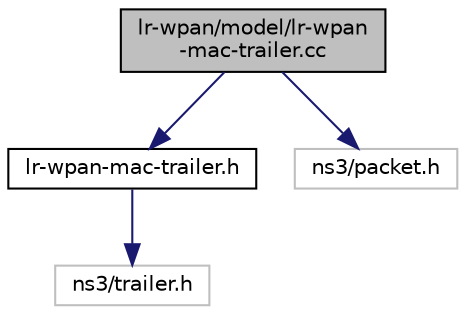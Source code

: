 digraph "lr-wpan/model/lr-wpan-mac-trailer.cc"
{
  edge [fontname="Helvetica",fontsize="10",labelfontname="Helvetica",labelfontsize="10"];
  node [fontname="Helvetica",fontsize="10",shape=record];
  Node1 [label="lr-wpan/model/lr-wpan\l-mac-trailer.cc",height=0.2,width=0.4,color="black", fillcolor="grey75", style="filled", fontcolor="black"];
  Node1 -> Node2 [color="midnightblue",fontsize="10",style="solid"];
  Node2 [label="lr-wpan-mac-trailer.h",height=0.2,width=0.4,color="black", fillcolor="white", style="filled",URL="$db/d39/lr-wpan-mac-trailer_8h.html"];
  Node2 -> Node3 [color="midnightblue",fontsize="10",style="solid"];
  Node3 [label="ns3/trailer.h",height=0.2,width=0.4,color="grey75", fillcolor="white", style="filled"];
  Node1 -> Node4 [color="midnightblue",fontsize="10",style="solid"];
  Node4 [label="ns3/packet.h",height=0.2,width=0.4,color="grey75", fillcolor="white", style="filled"];
}
